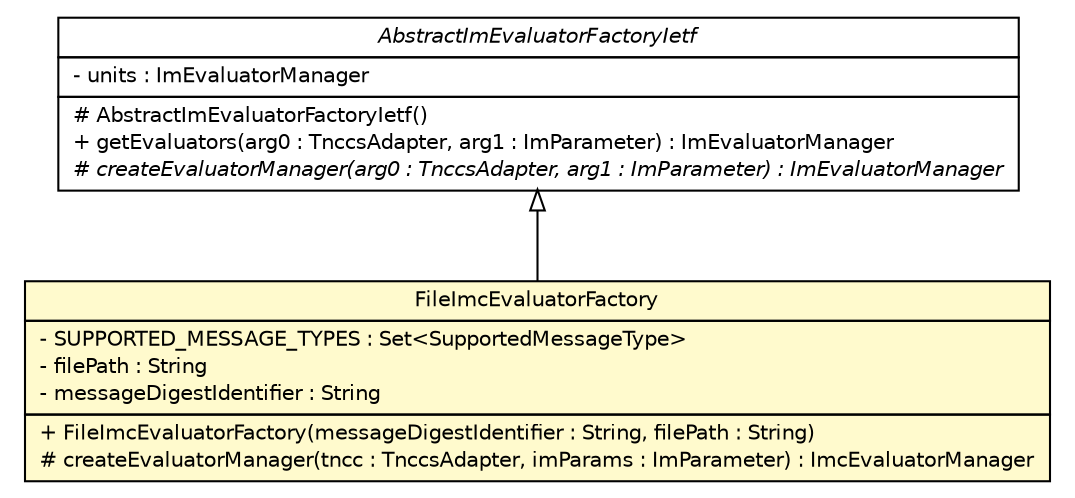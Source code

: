 #!/usr/local/bin/dot
#
# Class diagram 
# Generated by UMLGraph version R5_6 (http://www.umlgraph.org/)
#

digraph G {
	edge [fontname="Helvetica",fontsize=10,labelfontname="Helvetica",labelfontsize=10];
	node [fontname="Helvetica",fontsize=10,shape=plaintext];
	nodesep=0.25;
	ranksep=0.5;
	// de.hsbremen.tc.tnc.im.evaluate.example.file.FileImcEvaluatorFactory
	c87 [label=<<table title="de.hsbremen.tc.tnc.im.evaluate.example.file.FileImcEvaluatorFactory" border="0" cellborder="1" cellspacing="0" cellpadding="2" port="p" bgcolor="lemonChiffon" href="./FileImcEvaluatorFactory.html">
		<tr><td><table border="0" cellspacing="0" cellpadding="1">
<tr><td align="center" balign="center"> FileImcEvaluatorFactory </td></tr>
		</table></td></tr>
		<tr><td><table border="0" cellspacing="0" cellpadding="1">
<tr><td align="left" balign="left"> - SUPPORTED_MESSAGE_TYPES : Set&lt;SupportedMessageType&gt; </td></tr>
<tr><td align="left" balign="left"> - filePath : String </td></tr>
<tr><td align="left" balign="left"> - messageDigestIdentifier : String </td></tr>
		</table></td></tr>
		<tr><td><table border="0" cellspacing="0" cellpadding="1">
<tr><td align="left" balign="left"> + FileImcEvaluatorFactory(messageDigestIdentifier : String, filePath : String) </td></tr>
<tr><td align="left" balign="left"> # createEvaluatorManager(tncc : TnccsAdapter, imParams : ImParameter) : ImcEvaluatorManager </td></tr>
		</table></td></tr>
		</table>>, URL="./FileImcEvaluatorFactory.html", fontname="Helvetica", fontcolor="black", fontsize=10.0];
	//de.hsbremen.tc.tnc.im.evaluate.example.file.FileImcEvaluatorFactory extends de.hsbremen.tc.tnc.im.evaluate.AbstractImEvaluatorFactoryIetf
	c93:p -> c87:p [dir=back,arrowtail=empty];
	// de.hsbremen.tc.tnc.im.evaluate.AbstractImEvaluatorFactoryIetf
	c93 [label=<<table title="de.hsbremen.tc.tnc.im.evaluate.AbstractImEvaluatorFactoryIetf" border="0" cellborder="1" cellspacing="0" cellpadding="2" port="p" href="http://java.sun.com/j2se/1.4.2/docs/api/de/hsbremen/tc/tnc/im/evaluate/AbstractImEvaluatorFactoryIetf.html">
		<tr><td><table border="0" cellspacing="0" cellpadding="1">
<tr><td align="center" balign="center"><font face="Helvetica-Oblique"> AbstractImEvaluatorFactoryIetf </font></td></tr>
		</table></td></tr>
		<tr><td><table border="0" cellspacing="0" cellpadding="1">
<tr><td align="left" balign="left"> - units : ImEvaluatorManager </td></tr>
		</table></td></tr>
		<tr><td><table border="0" cellspacing="0" cellpadding="1">
<tr><td align="left" balign="left"> # AbstractImEvaluatorFactoryIetf() </td></tr>
<tr><td align="left" balign="left"> + getEvaluators(arg0 : TnccsAdapter, arg1 : ImParameter) : ImEvaluatorManager </td></tr>
<tr><td align="left" balign="left"><font face="Helvetica-Oblique" point-size="10.0"> # createEvaluatorManager(arg0 : TnccsAdapter, arg1 : ImParameter) : ImEvaluatorManager </font></td></tr>
		</table></td></tr>
		</table>>, URL="http://java.sun.com/j2se/1.4.2/docs/api/de/hsbremen/tc/tnc/im/evaluate/AbstractImEvaluatorFactoryIetf.html", fontname="Helvetica", fontcolor="black", fontsize=10.0];
}

